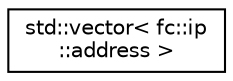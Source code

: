 digraph "Graphical Class Hierarchy"
{
  edge [fontname="Helvetica",fontsize="10",labelfontname="Helvetica",labelfontsize="10"];
  node [fontname="Helvetica",fontsize="10",shape=record];
  rankdir="LR";
  Node0 [label="std::vector\< fc::ip\l::address \>",height=0.2,width=0.4,color="black", fillcolor="white", style="filled",URL="$classstd_1_1vector.html"];
}
